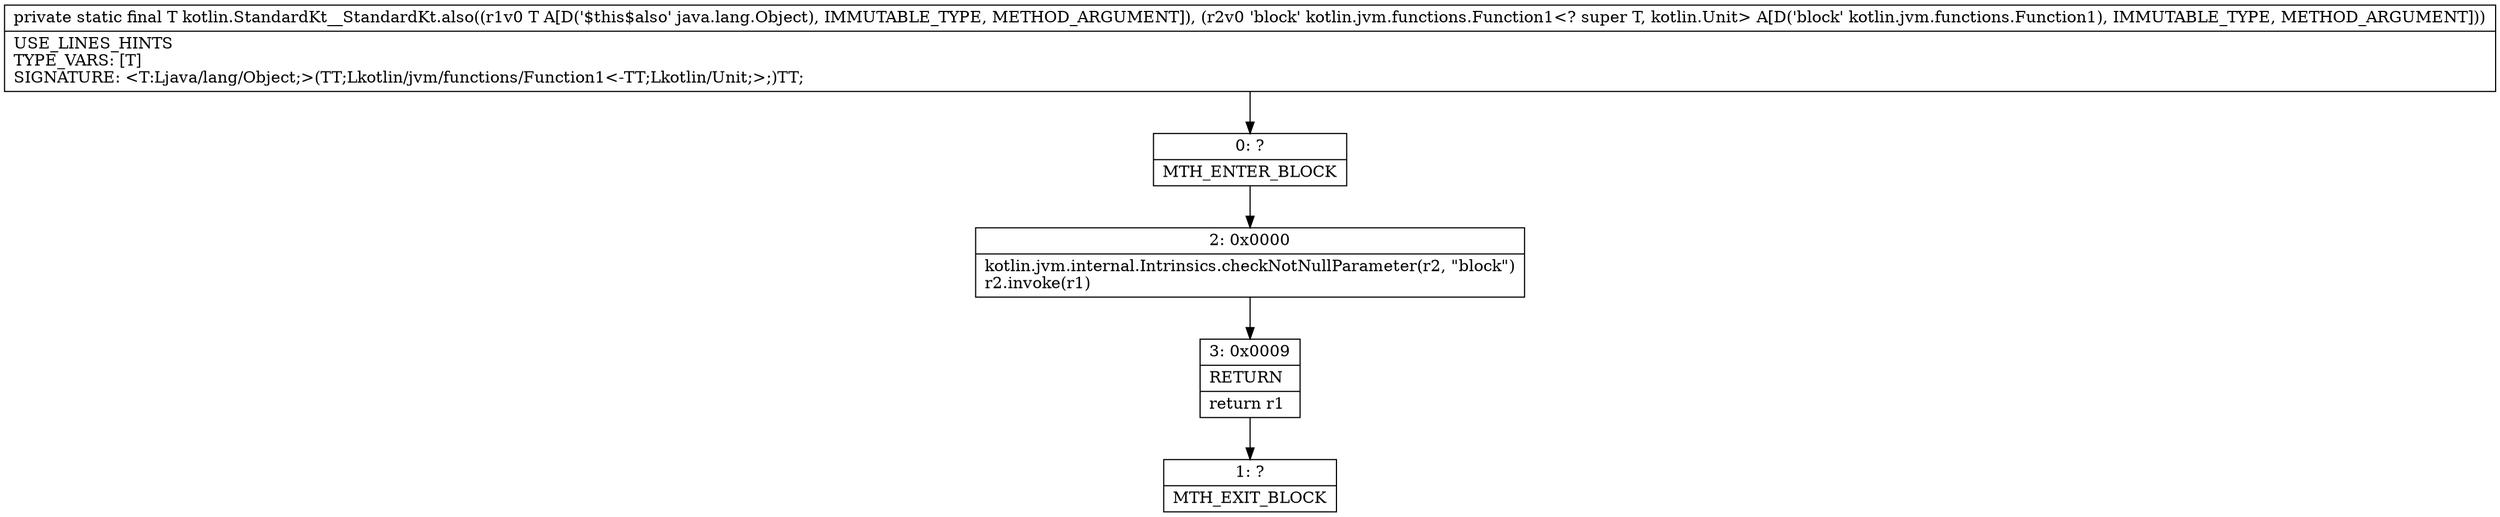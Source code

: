 digraph "CFG forkotlin.StandardKt__StandardKt.also(Ljava\/lang\/Object;Lkotlin\/jvm\/functions\/Function1;)Ljava\/lang\/Object;" {
Node_0 [shape=record,label="{0\:\ ?|MTH_ENTER_BLOCK\l}"];
Node_2 [shape=record,label="{2\:\ 0x0000|kotlin.jvm.internal.Intrinsics.checkNotNullParameter(r2, \"block\")\lr2.invoke(r1)\l}"];
Node_3 [shape=record,label="{3\:\ 0x0009|RETURN\l|return r1\l}"];
Node_1 [shape=record,label="{1\:\ ?|MTH_EXIT_BLOCK\l}"];
MethodNode[shape=record,label="{private static final T kotlin.StandardKt__StandardKt.also((r1v0 T A[D('$this$also' java.lang.Object), IMMUTABLE_TYPE, METHOD_ARGUMENT]), (r2v0 'block' kotlin.jvm.functions.Function1\<? super T, kotlin.Unit\> A[D('block' kotlin.jvm.functions.Function1), IMMUTABLE_TYPE, METHOD_ARGUMENT]))  | USE_LINES_HINTS\lTYPE_VARS: [T]\lSIGNATURE: \<T:Ljava\/lang\/Object;\>(TT;Lkotlin\/jvm\/functions\/Function1\<\-TT;Lkotlin\/Unit;\>;)TT;\l}"];
MethodNode -> Node_0;Node_0 -> Node_2;
Node_2 -> Node_3;
Node_3 -> Node_1;
}

